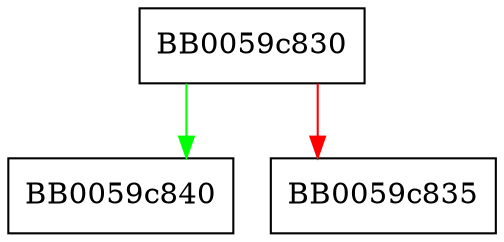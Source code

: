 digraph OSSL_DECODER_INSTANCE_get_decoder {
  node [shape="box"];
  graph [splines=ortho];
  BB0059c830 -> BB0059c840 [color="green"];
  BB0059c830 -> BB0059c835 [color="red"];
}